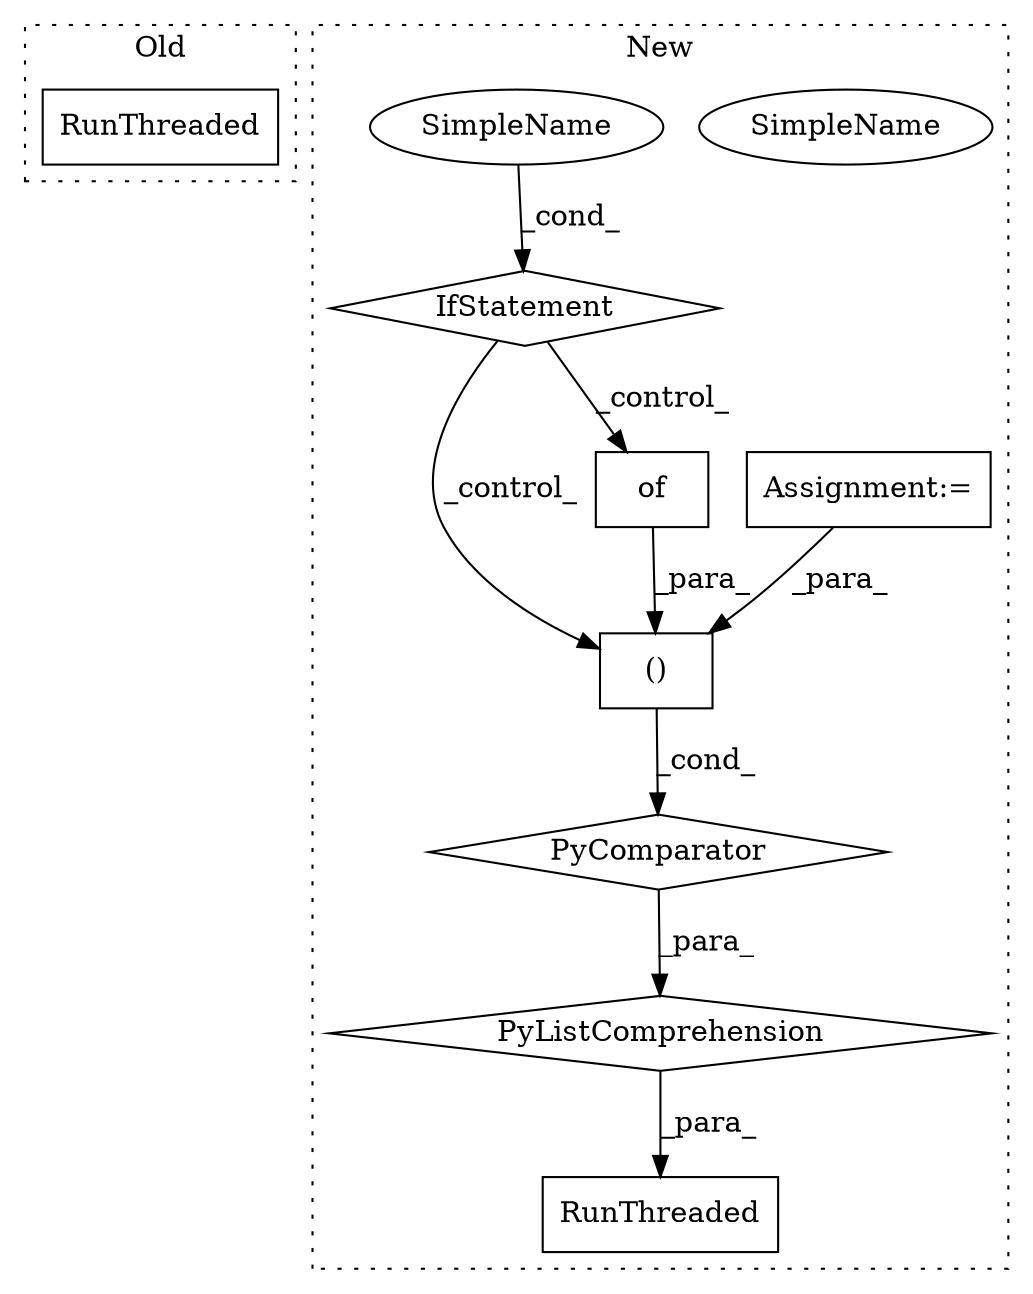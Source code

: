 digraph G {
subgraph cluster0 {
1 [label="RunThreaded" a="32" s="25254,25293" l="12,1" shape="box"];
label = "Old";
style="dotted";
}
subgraph cluster1 {
2 [label="()" a="106" s="25412" l="75" shape="box"];
3 [label="of" a="32" s="25483" l="4" shape="box"];
4 [label="IfStatement" a="25" s="25552" l="20" shape="diamond"];
5 [label="SimpleName" a="42" s="25567" l="5" shape="ellipse"];
6 [label="PyListComprehension" a="109" s="25412" l="181" shape="diamond"];
7 [label="PyComparator" a="113" s="25552" l="20" shape="diamond"];
8 [label="Assignment:=" a="7" s="25552" l="20" shape="box"];
9 [label="RunThreaded" a="32" s="25361,25593" l="12,-18" shape="box"];
10 [label="SimpleName" a="42" s="25567" l="5" shape="ellipse"];
label = "New";
style="dotted";
}
2 -> 7 [label="_cond_"];
3 -> 2 [label="_para_"];
4 -> 3 [label="_control_"];
4 -> 2 [label="_control_"];
6 -> 9 [label="_para_"];
7 -> 6 [label="_para_"];
8 -> 2 [label="_para_"];
10 -> 4 [label="_cond_"];
}